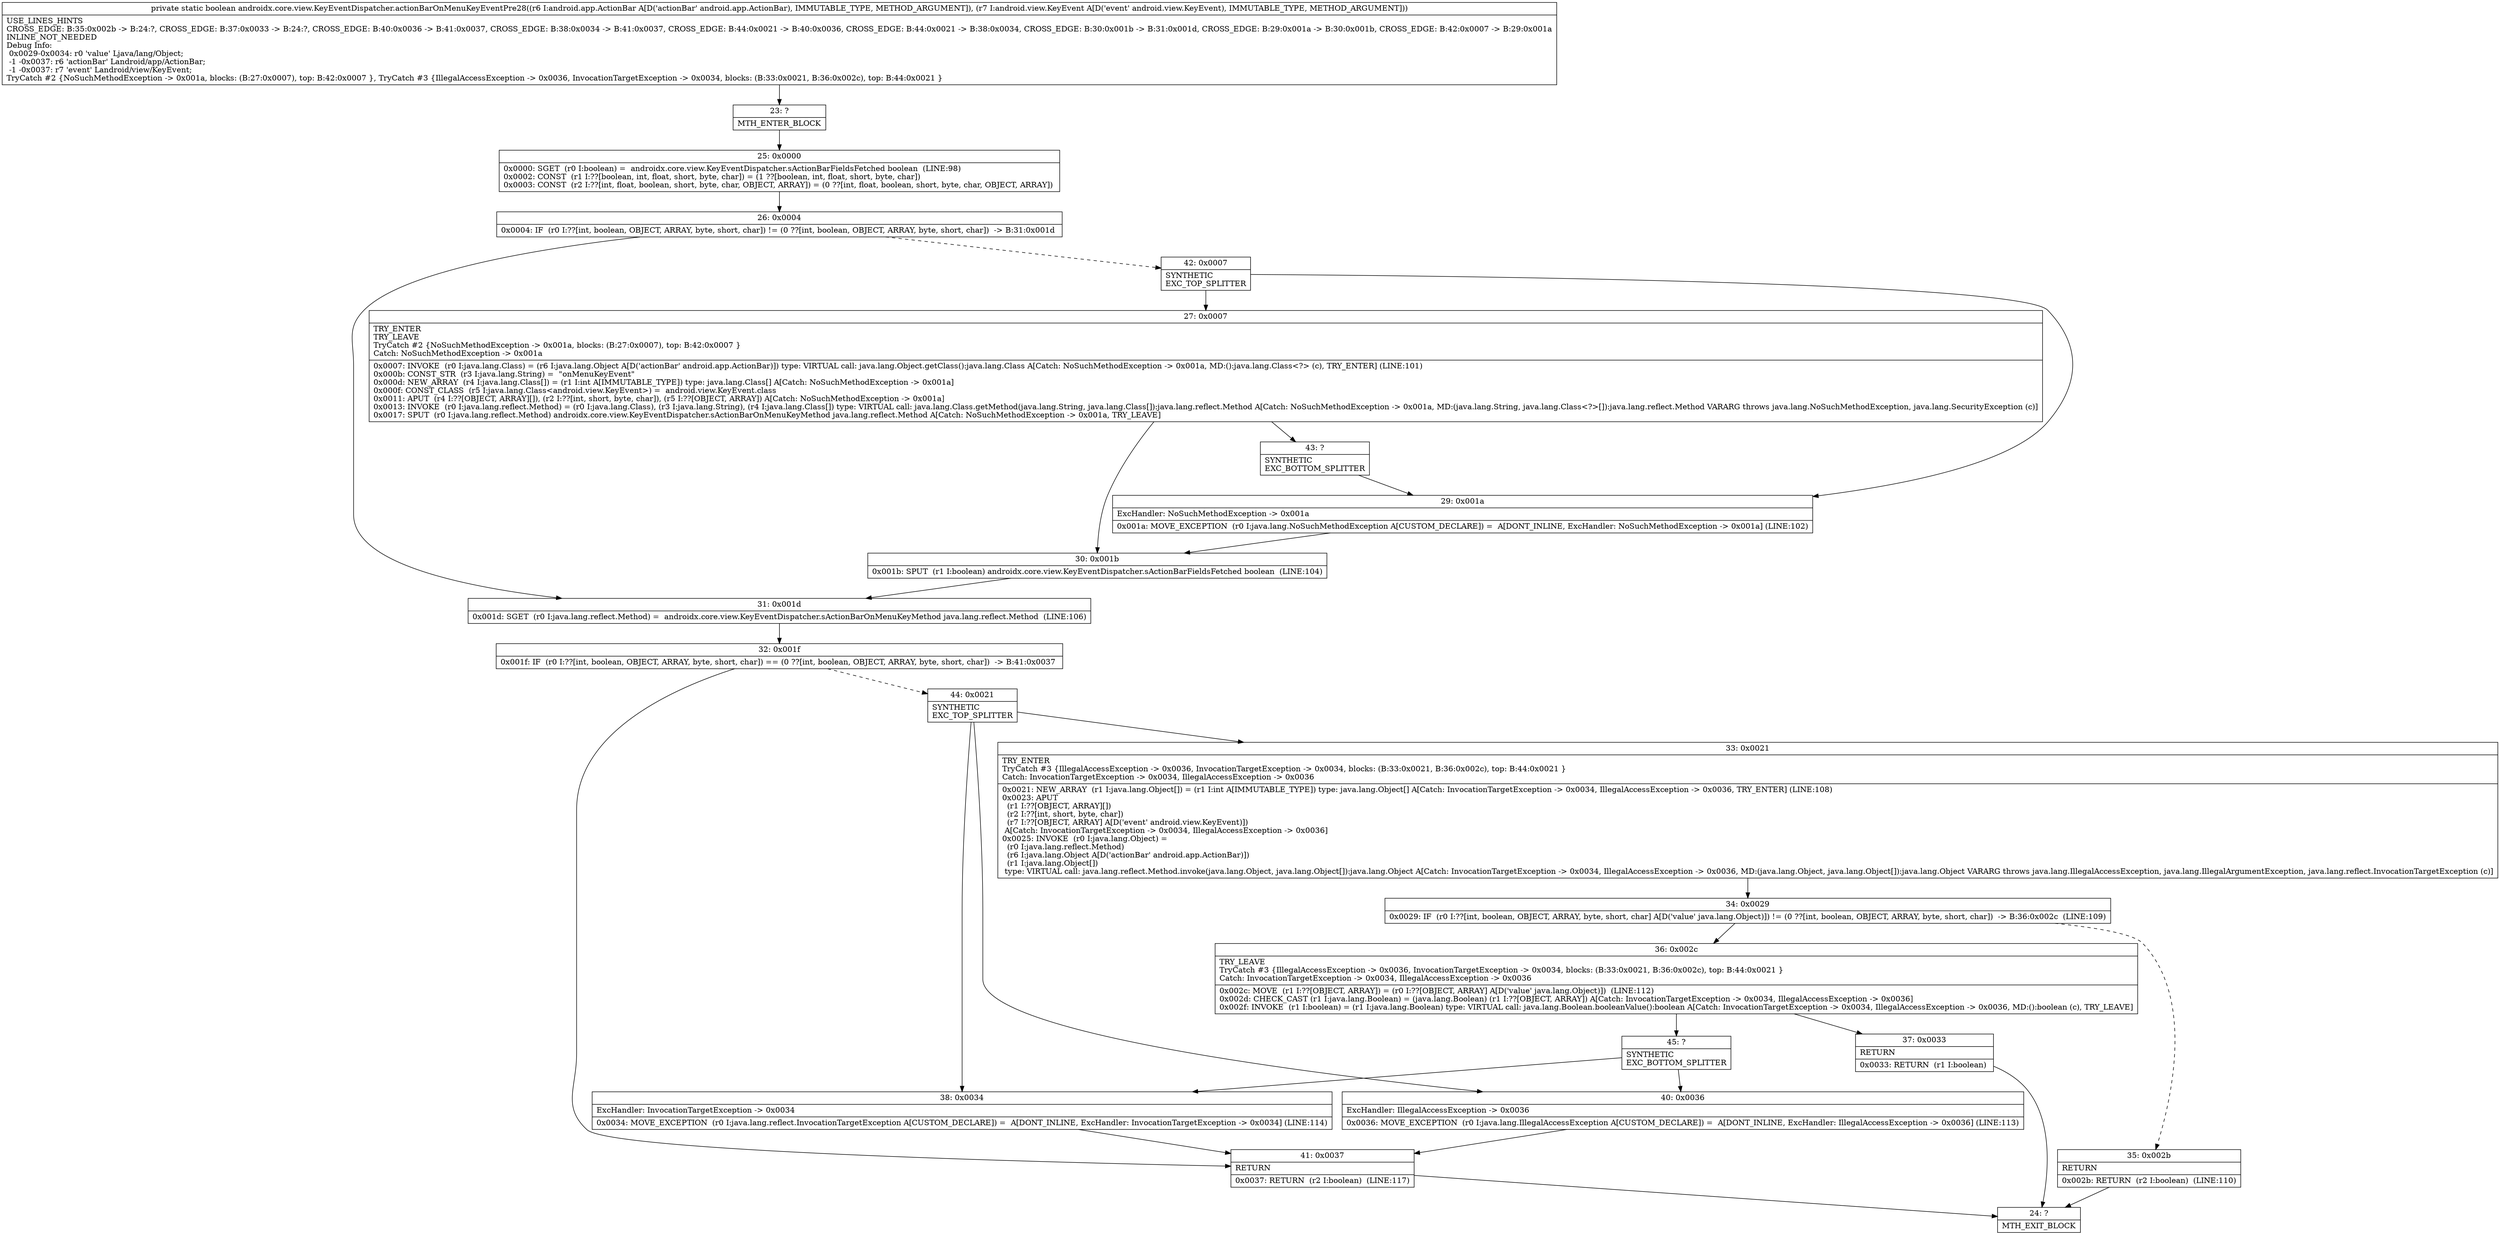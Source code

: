 digraph "CFG forandroidx.core.view.KeyEventDispatcher.actionBarOnMenuKeyEventPre28(Landroid\/app\/ActionBar;Landroid\/view\/KeyEvent;)Z" {
Node_23 [shape=record,label="{23\:\ ?|MTH_ENTER_BLOCK\l}"];
Node_25 [shape=record,label="{25\:\ 0x0000|0x0000: SGET  (r0 I:boolean) =  androidx.core.view.KeyEventDispatcher.sActionBarFieldsFetched boolean  (LINE:98)\l0x0002: CONST  (r1 I:??[boolean, int, float, short, byte, char]) = (1 ??[boolean, int, float, short, byte, char]) \l0x0003: CONST  (r2 I:??[int, float, boolean, short, byte, char, OBJECT, ARRAY]) = (0 ??[int, float, boolean, short, byte, char, OBJECT, ARRAY]) \l}"];
Node_26 [shape=record,label="{26\:\ 0x0004|0x0004: IF  (r0 I:??[int, boolean, OBJECT, ARRAY, byte, short, char]) != (0 ??[int, boolean, OBJECT, ARRAY, byte, short, char])  \-\> B:31:0x001d \l}"];
Node_31 [shape=record,label="{31\:\ 0x001d|0x001d: SGET  (r0 I:java.lang.reflect.Method) =  androidx.core.view.KeyEventDispatcher.sActionBarOnMenuKeyMethod java.lang.reflect.Method  (LINE:106)\l}"];
Node_32 [shape=record,label="{32\:\ 0x001f|0x001f: IF  (r0 I:??[int, boolean, OBJECT, ARRAY, byte, short, char]) == (0 ??[int, boolean, OBJECT, ARRAY, byte, short, char])  \-\> B:41:0x0037 \l}"];
Node_41 [shape=record,label="{41\:\ 0x0037|RETURN\l|0x0037: RETURN  (r2 I:boolean)  (LINE:117)\l}"];
Node_24 [shape=record,label="{24\:\ ?|MTH_EXIT_BLOCK\l}"];
Node_44 [shape=record,label="{44\:\ 0x0021|SYNTHETIC\lEXC_TOP_SPLITTER\l}"];
Node_33 [shape=record,label="{33\:\ 0x0021|TRY_ENTER\lTryCatch #3 \{IllegalAccessException \-\> 0x0036, InvocationTargetException \-\> 0x0034, blocks: (B:33:0x0021, B:36:0x002c), top: B:44:0x0021 \}\lCatch: InvocationTargetException \-\> 0x0034, IllegalAccessException \-\> 0x0036\l|0x0021: NEW_ARRAY  (r1 I:java.lang.Object[]) = (r1 I:int A[IMMUTABLE_TYPE]) type: java.lang.Object[] A[Catch: InvocationTargetException \-\> 0x0034, IllegalAccessException \-\> 0x0036, TRY_ENTER] (LINE:108)\l0x0023: APUT  \l  (r1 I:??[OBJECT, ARRAY][])\l  (r2 I:??[int, short, byte, char])\l  (r7 I:??[OBJECT, ARRAY] A[D('event' android.view.KeyEvent)])\l A[Catch: InvocationTargetException \-\> 0x0034, IllegalAccessException \-\> 0x0036]\l0x0025: INVOKE  (r0 I:java.lang.Object) = \l  (r0 I:java.lang.reflect.Method)\l  (r6 I:java.lang.Object A[D('actionBar' android.app.ActionBar)])\l  (r1 I:java.lang.Object[])\l type: VIRTUAL call: java.lang.reflect.Method.invoke(java.lang.Object, java.lang.Object[]):java.lang.Object A[Catch: InvocationTargetException \-\> 0x0034, IllegalAccessException \-\> 0x0036, MD:(java.lang.Object, java.lang.Object[]):java.lang.Object VARARG throws java.lang.IllegalAccessException, java.lang.IllegalArgumentException, java.lang.reflect.InvocationTargetException (c)]\l}"];
Node_34 [shape=record,label="{34\:\ 0x0029|0x0029: IF  (r0 I:??[int, boolean, OBJECT, ARRAY, byte, short, char] A[D('value' java.lang.Object)]) != (0 ??[int, boolean, OBJECT, ARRAY, byte, short, char])  \-\> B:36:0x002c  (LINE:109)\l}"];
Node_35 [shape=record,label="{35\:\ 0x002b|RETURN\l|0x002b: RETURN  (r2 I:boolean)  (LINE:110)\l}"];
Node_36 [shape=record,label="{36\:\ 0x002c|TRY_LEAVE\lTryCatch #3 \{IllegalAccessException \-\> 0x0036, InvocationTargetException \-\> 0x0034, blocks: (B:33:0x0021, B:36:0x002c), top: B:44:0x0021 \}\lCatch: InvocationTargetException \-\> 0x0034, IllegalAccessException \-\> 0x0036\l|0x002c: MOVE  (r1 I:??[OBJECT, ARRAY]) = (r0 I:??[OBJECT, ARRAY] A[D('value' java.lang.Object)])  (LINE:112)\l0x002d: CHECK_CAST (r1 I:java.lang.Boolean) = (java.lang.Boolean) (r1 I:??[OBJECT, ARRAY]) A[Catch: InvocationTargetException \-\> 0x0034, IllegalAccessException \-\> 0x0036]\l0x002f: INVOKE  (r1 I:boolean) = (r1 I:java.lang.Boolean) type: VIRTUAL call: java.lang.Boolean.booleanValue():boolean A[Catch: InvocationTargetException \-\> 0x0034, IllegalAccessException \-\> 0x0036, MD:():boolean (c), TRY_LEAVE]\l}"];
Node_37 [shape=record,label="{37\:\ 0x0033|RETURN\l|0x0033: RETURN  (r1 I:boolean) \l}"];
Node_45 [shape=record,label="{45\:\ ?|SYNTHETIC\lEXC_BOTTOM_SPLITTER\l}"];
Node_40 [shape=record,label="{40\:\ 0x0036|ExcHandler: IllegalAccessException \-\> 0x0036\l|0x0036: MOVE_EXCEPTION  (r0 I:java.lang.IllegalAccessException A[CUSTOM_DECLARE]) =  A[DONT_INLINE, ExcHandler: IllegalAccessException \-\> 0x0036] (LINE:113)\l}"];
Node_38 [shape=record,label="{38\:\ 0x0034|ExcHandler: InvocationTargetException \-\> 0x0034\l|0x0034: MOVE_EXCEPTION  (r0 I:java.lang.reflect.InvocationTargetException A[CUSTOM_DECLARE]) =  A[DONT_INLINE, ExcHandler: InvocationTargetException \-\> 0x0034] (LINE:114)\l}"];
Node_42 [shape=record,label="{42\:\ 0x0007|SYNTHETIC\lEXC_TOP_SPLITTER\l}"];
Node_27 [shape=record,label="{27\:\ 0x0007|TRY_ENTER\lTRY_LEAVE\lTryCatch #2 \{NoSuchMethodException \-\> 0x001a, blocks: (B:27:0x0007), top: B:42:0x0007 \}\lCatch: NoSuchMethodException \-\> 0x001a\l|0x0007: INVOKE  (r0 I:java.lang.Class) = (r6 I:java.lang.Object A[D('actionBar' android.app.ActionBar)]) type: VIRTUAL call: java.lang.Object.getClass():java.lang.Class A[Catch: NoSuchMethodException \-\> 0x001a, MD:():java.lang.Class\<?\> (c), TRY_ENTER] (LINE:101)\l0x000b: CONST_STR  (r3 I:java.lang.String) =  \"onMenuKeyEvent\" \l0x000d: NEW_ARRAY  (r4 I:java.lang.Class[]) = (r1 I:int A[IMMUTABLE_TYPE]) type: java.lang.Class[] A[Catch: NoSuchMethodException \-\> 0x001a]\l0x000f: CONST_CLASS  (r5 I:java.lang.Class\<android.view.KeyEvent\>) =  android.view.KeyEvent.class \l0x0011: APUT  (r4 I:??[OBJECT, ARRAY][]), (r2 I:??[int, short, byte, char]), (r5 I:??[OBJECT, ARRAY]) A[Catch: NoSuchMethodException \-\> 0x001a]\l0x0013: INVOKE  (r0 I:java.lang.reflect.Method) = (r0 I:java.lang.Class), (r3 I:java.lang.String), (r4 I:java.lang.Class[]) type: VIRTUAL call: java.lang.Class.getMethod(java.lang.String, java.lang.Class[]):java.lang.reflect.Method A[Catch: NoSuchMethodException \-\> 0x001a, MD:(java.lang.String, java.lang.Class\<?\>[]):java.lang.reflect.Method VARARG throws java.lang.NoSuchMethodException, java.lang.SecurityException (c)]\l0x0017: SPUT  (r0 I:java.lang.reflect.Method) androidx.core.view.KeyEventDispatcher.sActionBarOnMenuKeyMethod java.lang.reflect.Method A[Catch: NoSuchMethodException \-\> 0x001a, TRY_LEAVE]\l}"];
Node_30 [shape=record,label="{30\:\ 0x001b|0x001b: SPUT  (r1 I:boolean) androidx.core.view.KeyEventDispatcher.sActionBarFieldsFetched boolean  (LINE:104)\l}"];
Node_43 [shape=record,label="{43\:\ ?|SYNTHETIC\lEXC_BOTTOM_SPLITTER\l}"];
Node_29 [shape=record,label="{29\:\ 0x001a|ExcHandler: NoSuchMethodException \-\> 0x001a\l|0x001a: MOVE_EXCEPTION  (r0 I:java.lang.NoSuchMethodException A[CUSTOM_DECLARE]) =  A[DONT_INLINE, ExcHandler: NoSuchMethodException \-\> 0x001a] (LINE:102)\l}"];
MethodNode[shape=record,label="{private static boolean androidx.core.view.KeyEventDispatcher.actionBarOnMenuKeyEventPre28((r6 I:android.app.ActionBar A[D('actionBar' android.app.ActionBar), IMMUTABLE_TYPE, METHOD_ARGUMENT]), (r7 I:android.view.KeyEvent A[D('event' android.view.KeyEvent), IMMUTABLE_TYPE, METHOD_ARGUMENT]))  | USE_LINES_HINTS\lCROSS_EDGE: B:35:0x002b \-\> B:24:?, CROSS_EDGE: B:37:0x0033 \-\> B:24:?, CROSS_EDGE: B:40:0x0036 \-\> B:41:0x0037, CROSS_EDGE: B:38:0x0034 \-\> B:41:0x0037, CROSS_EDGE: B:44:0x0021 \-\> B:40:0x0036, CROSS_EDGE: B:44:0x0021 \-\> B:38:0x0034, CROSS_EDGE: B:30:0x001b \-\> B:31:0x001d, CROSS_EDGE: B:29:0x001a \-\> B:30:0x001b, CROSS_EDGE: B:42:0x0007 \-\> B:29:0x001a\lINLINE_NOT_NEEDED\lDebug Info:\l  0x0029\-0x0034: r0 'value' Ljava\/lang\/Object;\l  \-1 \-0x0037: r6 'actionBar' Landroid\/app\/ActionBar;\l  \-1 \-0x0037: r7 'event' Landroid\/view\/KeyEvent;\lTryCatch #2 \{NoSuchMethodException \-\> 0x001a, blocks: (B:27:0x0007), top: B:42:0x0007 \}, TryCatch #3 \{IllegalAccessException \-\> 0x0036, InvocationTargetException \-\> 0x0034, blocks: (B:33:0x0021, B:36:0x002c), top: B:44:0x0021 \}\l}"];
MethodNode -> Node_23;Node_23 -> Node_25;
Node_25 -> Node_26;
Node_26 -> Node_31;
Node_26 -> Node_42[style=dashed];
Node_31 -> Node_32;
Node_32 -> Node_41;
Node_32 -> Node_44[style=dashed];
Node_41 -> Node_24;
Node_44 -> Node_33;
Node_44 -> Node_40;
Node_44 -> Node_38;
Node_33 -> Node_34;
Node_34 -> Node_35[style=dashed];
Node_34 -> Node_36;
Node_35 -> Node_24;
Node_36 -> Node_37;
Node_36 -> Node_45;
Node_37 -> Node_24;
Node_45 -> Node_40;
Node_45 -> Node_38;
Node_40 -> Node_41;
Node_38 -> Node_41;
Node_42 -> Node_27;
Node_42 -> Node_29;
Node_27 -> Node_30;
Node_27 -> Node_43;
Node_30 -> Node_31;
Node_43 -> Node_29;
Node_29 -> Node_30;
}

